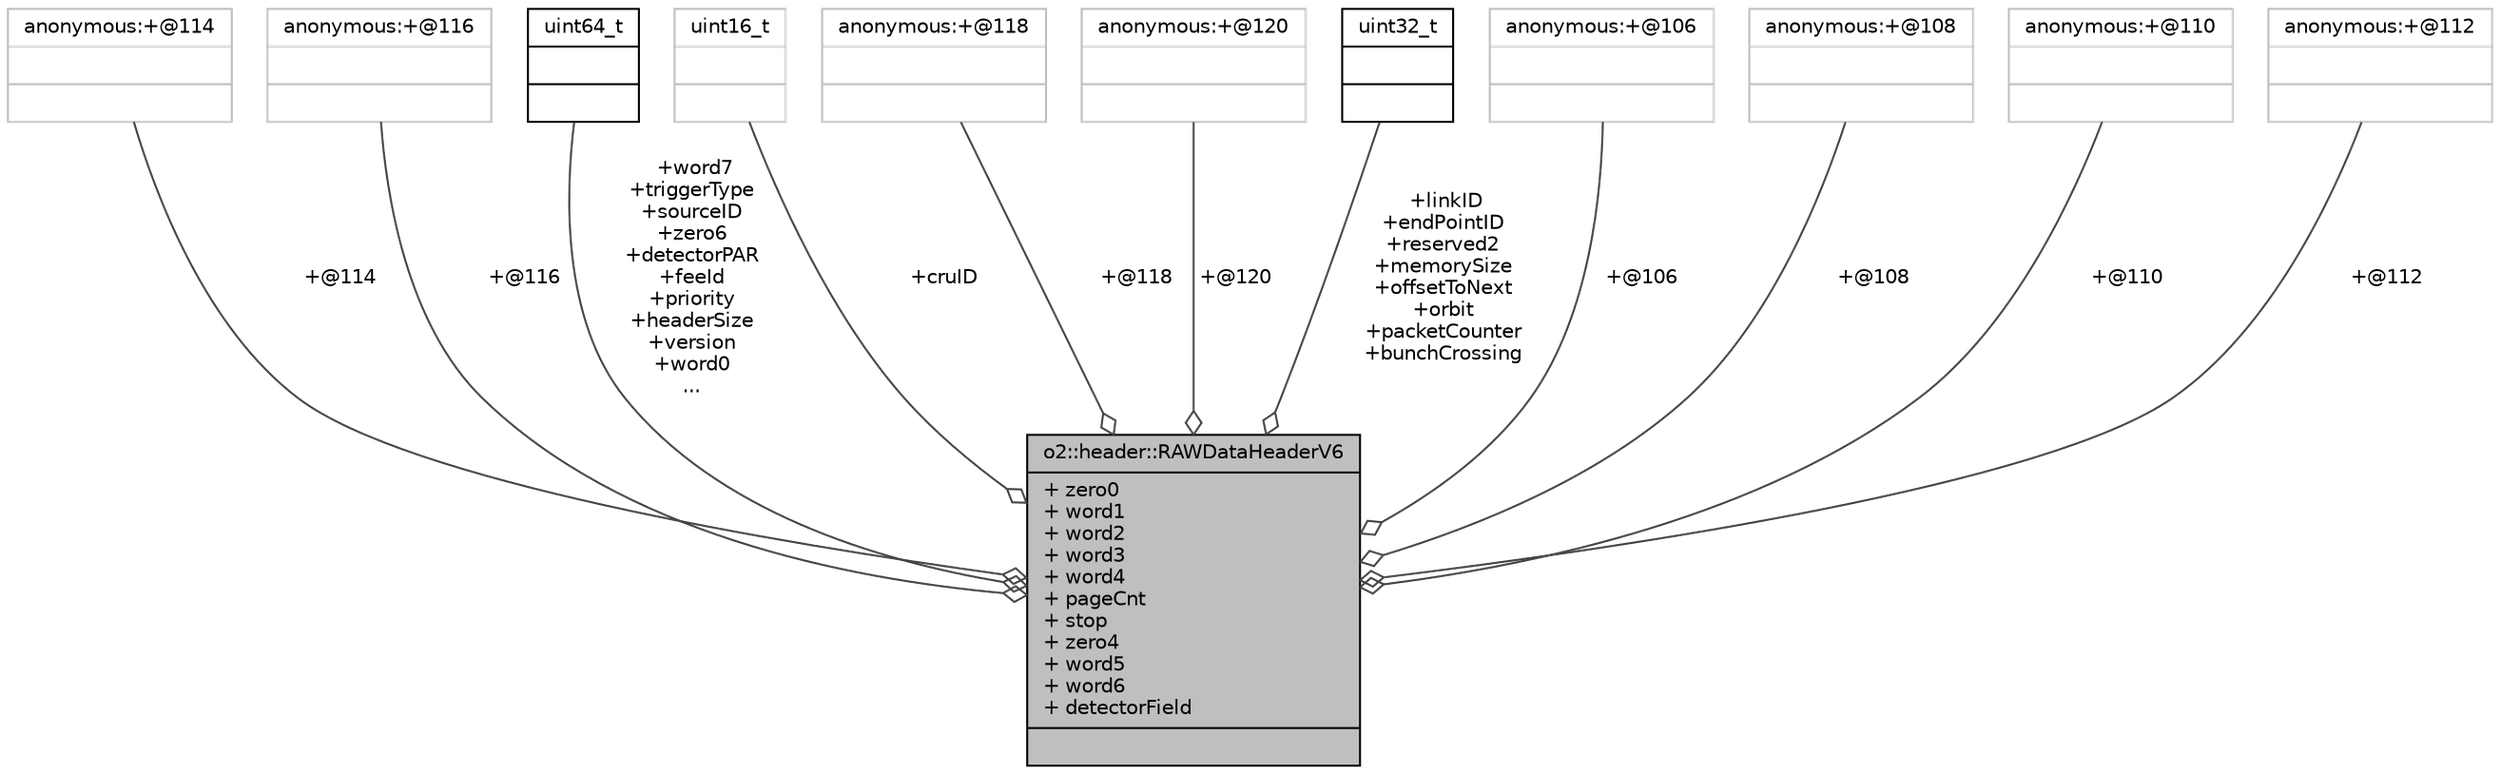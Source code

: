 digraph "o2::header::RAWDataHeaderV6"
{
 // INTERACTIVE_SVG=YES
  bgcolor="transparent";
  edge [fontname="Helvetica",fontsize="10",labelfontname="Helvetica",labelfontsize="10"];
  node [fontname="Helvetica",fontsize="10",shape=record];
  Node1 [label="{o2::header::RAWDataHeaderV6\n|+ zero0\l+ word1\l+ word2\l+ word3\l+ word4\l+ pageCnt\l+ stop\l+ zero4\l+ word5\l+ word6\l+ detectorField\l|}",height=0.2,width=0.4,color="black", fillcolor="grey75", style="filled", fontcolor="black"];
  Node2 -> Node1 [color="grey25",fontsize="10",style="solid",label=" +@114" ,arrowhead="odiamond",fontname="Helvetica"];
  Node2 [label="{anonymous:+@114\n||}",height=0.2,width=0.4,color="grey75"];
  Node3 -> Node1 [color="grey25",fontsize="10",style="solid",label=" +@116" ,arrowhead="odiamond",fontname="Helvetica"];
  Node3 [label="{anonymous:+@116\n||}",height=0.2,width=0.4,color="grey75"];
  Node4 -> Node1 [color="grey25",fontsize="10",style="solid",label=" +word7\n+triggerType\n+sourceID\n+zero6\n+detectorPAR\n+feeId\n+priority\n+headerSize\n+version\n+word0\n..." ,arrowhead="odiamond",fontname="Helvetica"];
  Node4 [label="{uint64_t\n||}",height=0.2,width=0.4,color="black",URL="$d6/d30/classuint64__t.html"];
  Node5 -> Node1 [color="grey25",fontsize="10",style="solid",label=" +cruID" ,arrowhead="odiamond",fontname="Helvetica"];
  Node5 [label="{uint16_t\n||}",height=0.2,width=0.4,color="grey75"];
  Node6 -> Node1 [color="grey25",fontsize="10",style="solid",label=" +@118" ,arrowhead="odiamond",fontname="Helvetica"];
  Node6 [label="{anonymous:+@118\n||}",height=0.2,width=0.4,color="grey75"];
  Node7 -> Node1 [color="grey25",fontsize="10",style="solid",label=" +@120" ,arrowhead="odiamond",fontname="Helvetica"];
  Node7 [label="{anonymous:+@120\n||}",height=0.2,width=0.4,color="grey75"];
  Node8 -> Node1 [color="grey25",fontsize="10",style="solid",label=" +linkID\n+endPointID\n+reserved2\n+memorySize\n+offsetToNext\n+orbit\n+packetCounter\n+bunchCrossing" ,arrowhead="odiamond",fontname="Helvetica"];
  Node8 [label="{uint32_t\n||}",height=0.2,width=0.4,color="black",URL="$d3/d87/classuint32__t.html"];
  Node9 -> Node1 [color="grey25",fontsize="10",style="solid",label=" +@106" ,arrowhead="odiamond",fontname="Helvetica"];
  Node9 [label="{anonymous:+@106\n||}",height=0.2,width=0.4,color="grey75"];
  Node10 -> Node1 [color="grey25",fontsize="10",style="solid",label=" +@108" ,arrowhead="odiamond",fontname="Helvetica"];
  Node10 [label="{anonymous:+@108\n||}",height=0.2,width=0.4,color="grey75"];
  Node11 -> Node1 [color="grey25",fontsize="10",style="solid",label=" +@110" ,arrowhead="odiamond",fontname="Helvetica"];
  Node11 [label="{anonymous:+@110\n||}",height=0.2,width=0.4,color="grey75"];
  Node12 -> Node1 [color="grey25",fontsize="10",style="solid",label=" +@112" ,arrowhead="odiamond",fontname="Helvetica"];
  Node12 [label="{anonymous:+@112\n||}",height=0.2,width=0.4,color="grey75"];
}
